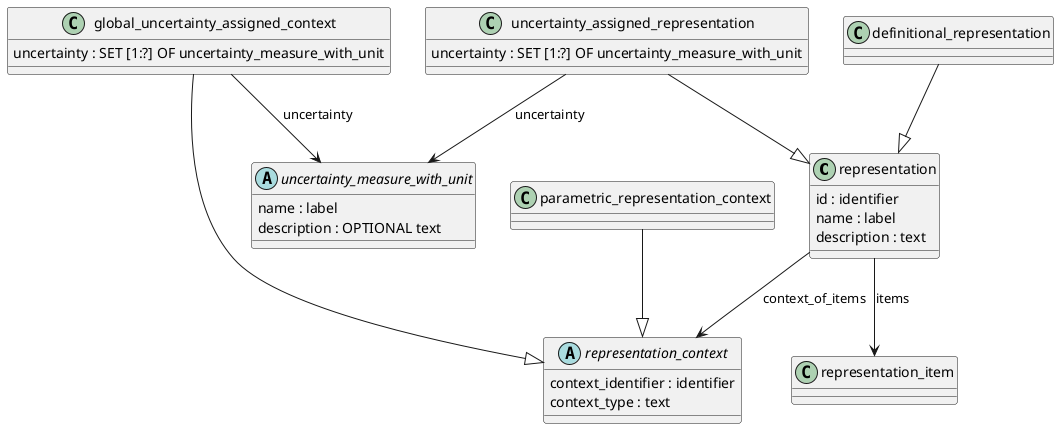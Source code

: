 @startuml

class representation {
  id : identifier
  name : label
  description : text
}

abstract class representation_context {
  context_identifier : identifier
  context_type : text
}



class definitional_representation {
}

class global_uncertainty_assigned_context {
  uncertainty : SET [1:?] OF uncertainty_measure_with_unit
}


class parametric_representation_context {
}


class uncertainty_assigned_representation {
  uncertainty : SET [1:?] OF uncertainty_measure_with_unit
}

abstract class uncertainty_measure_with_unit {
  name : label
  description : OPTIONAL text
}

' Связи между классами

definitional_representation --|> representation
global_uncertainty_assigned_context --|> representation_context
parametric_representation_context --|> representation_context
uncertainty_assigned_representation --|> representation



representation --> representation_item : items
representation --> representation_context : context_of_items

global_uncertainty_assigned_context --> uncertainty_measure_with_unit : uncertainty
uncertainty_assigned_representation --> uncertainty_measure_with_unit : uncertainty




@enduml